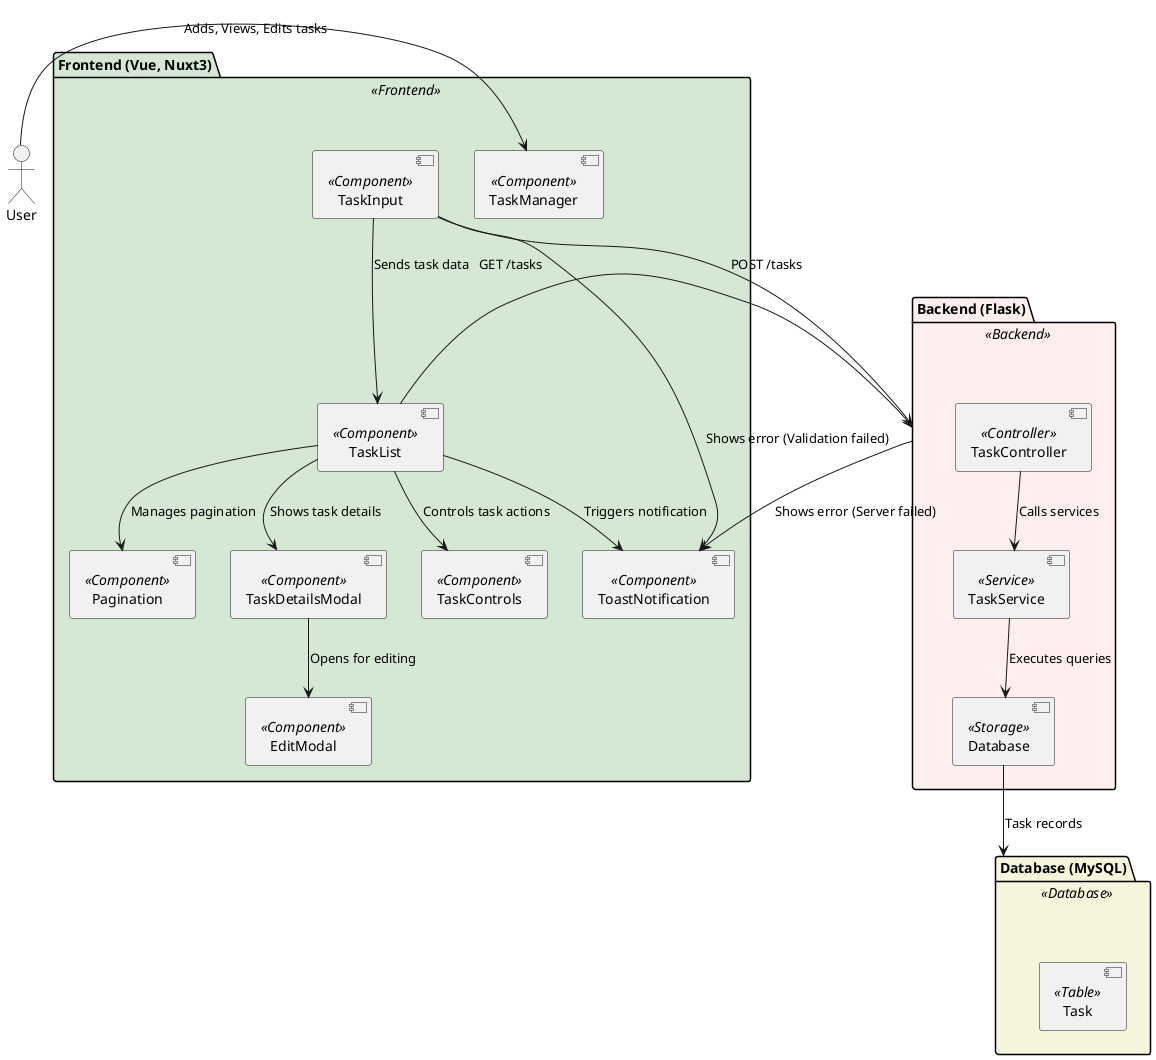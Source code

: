 @startuml
skinparam package {
    BackgroundColor<<Frontend>> #D5E8D4
    BackgroundColor<<Backend>> #FFEEEE
    BackgroundColor<<Database>> #F5F5DC
    BorderColor black
}

' フロントエンド
package "Frontend (Vue, Nuxt3)" <<Frontend>> {
    [TaskInput] as taskInput <<Component>> 
    [TaskList] as taskList <<Component>> 
    [Pagination] as pagination <<Component>> 
    [TaskDetailsModal] as detailsModal <<Component>> 
    [TaskControls] as taskControls <<Component>> 
    [EditModal] as editModal <<Component>> 
    [ToastNotification] as toast <<Component>> 
    [TaskManager] as taskManager <<Component>> 
}

' ユーザー操作
actor User
User -> taskManager : Adds, Views, Edits tasks

' フロントエンドとバックエンドの通信
taskInput --> [Backend (Flask)] : POST /tasks
taskList --> [Backend (Flask)] : GET /tasks

' バックエンド
package "Backend (Flask)" <<Backend>> {
    [TaskController] as taskController <<Controller>> 
    [TaskService] as taskService <<Service>> 
    [Database] as database <<Storage>> 
}

taskController --> taskService : Calls services
taskService --> database : Executes queries

' データベース
database --> [Database (MySQL)] : Task records

package "Database (MySQL)" <<Database>> {
    [Task] <<Table>> 
}

' フロントエンドフロー
taskInput --> taskList : Sends task data
taskList --> pagination : Manages pagination
taskList --> detailsModal : Shows task details
detailsModal --> editModal : Opens for editing
taskList --> taskControls : Controls task actions
taskList --> toast : Triggers notification

' エラー処理
taskInput --> toast : Shows error (Validation failed)
[Backend (Flask)] --> toast : Shows error (Server failed)
@enduml
